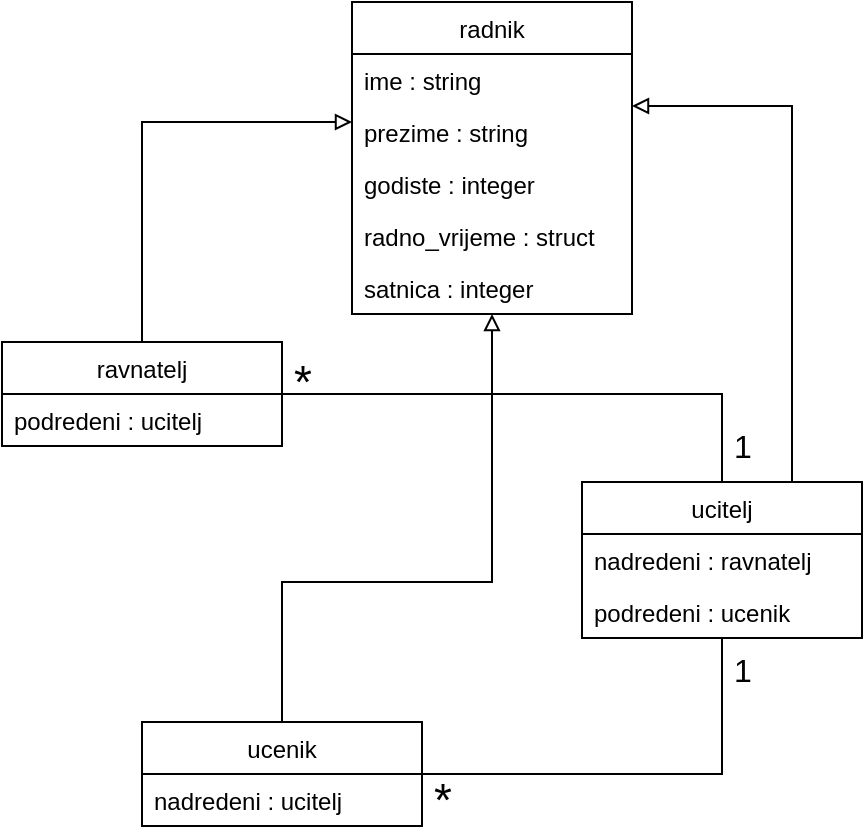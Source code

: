 <mxfile version="16.2.7" type="device"><diagram id="RAuYUqZgxfcJIoFpU2bf" name="Page-1"><mxGraphModel dx="1422" dy="800" grid="1" gridSize="10" guides="1" tooltips="1" connect="1" arrows="1" fold="1" page="1" pageScale="1" pageWidth="850" pageHeight="1100" math="0" shadow="0"><root><mxCell id="0"/><mxCell id="1" parent="0"/><mxCell id="qgAj63NUe4cir8NtTiV4-1" value="radnik" style="swimlane;fontStyle=0;childLayout=stackLayout;horizontal=1;startSize=26;fillColor=none;horizontalStack=0;resizeParent=1;resizeParentMax=0;resizeLast=0;collapsible=1;marginBottom=0;" parent="1" vertex="1"><mxGeometry x="355" y="150" width="140" height="156" as="geometry"/></mxCell><mxCell id="qgAj63NUe4cir8NtTiV4-2" value="ime : string" style="text;strokeColor=none;fillColor=none;align=left;verticalAlign=top;spacingLeft=4;spacingRight=4;overflow=hidden;rotatable=0;points=[[0,0.5],[1,0.5]];portConstraint=eastwest;" parent="qgAj63NUe4cir8NtTiV4-1" vertex="1"><mxGeometry y="26" width="140" height="26" as="geometry"/></mxCell><mxCell id="qgAj63NUe4cir8NtTiV4-3" value="prezime : string" style="text;strokeColor=none;fillColor=none;align=left;verticalAlign=top;spacingLeft=4;spacingRight=4;overflow=hidden;rotatable=0;points=[[0,0.5],[1,0.5]];portConstraint=eastwest;" parent="qgAj63NUe4cir8NtTiV4-1" vertex="1"><mxGeometry y="52" width="140" height="26" as="geometry"/></mxCell><mxCell id="qgAj63NUe4cir8NtTiV4-4" value="godiste : integer" style="text;strokeColor=none;fillColor=none;align=left;verticalAlign=top;spacingLeft=4;spacingRight=4;overflow=hidden;rotatable=0;points=[[0,0.5],[1,0.5]];portConstraint=eastwest;" parent="qgAj63NUe4cir8NtTiV4-1" vertex="1"><mxGeometry y="78" width="140" height="26" as="geometry"/></mxCell><mxCell id="C6ZpFvq8fwtneKIhYV0S-2" value="radno_vrijeme : struct" style="text;strokeColor=none;fillColor=none;align=left;verticalAlign=top;spacingLeft=4;spacingRight=4;overflow=hidden;rotatable=0;points=[[0,0.5],[1,0.5]];portConstraint=eastwest;" vertex="1" parent="qgAj63NUe4cir8NtTiV4-1"><mxGeometry y="104" width="140" height="26" as="geometry"/></mxCell><mxCell id="C6ZpFvq8fwtneKIhYV0S-3" value="satnica : integer" style="text;strokeColor=none;fillColor=none;align=left;verticalAlign=top;spacingLeft=4;spacingRight=4;overflow=hidden;rotatable=0;points=[[0,0.5],[1,0.5]];portConstraint=eastwest;" vertex="1" parent="qgAj63NUe4cir8NtTiV4-1"><mxGeometry y="130" width="140" height="26" as="geometry"/></mxCell><mxCell id="qgAj63NUe4cir8NtTiV4-22" style="edgeStyle=orthogonalEdgeStyle;rounded=0;orthogonalLoop=1;jettySize=auto;html=1;exitX=0.5;exitY=0;exitDx=0;exitDy=0;endArrow=block;endFill=0;" parent="1" source="qgAj63NUe4cir8NtTiV4-6" target="qgAj63NUe4cir8NtTiV4-1" edge="1"><mxGeometry relative="1" as="geometry"><Array as="points"><mxPoint x="250" y="210"/></Array></mxGeometry></mxCell><mxCell id="qgAj63NUe4cir8NtTiV4-6" value="ravnatelj" style="swimlane;fontStyle=0;childLayout=stackLayout;horizontal=1;startSize=26;fillColor=none;horizontalStack=0;resizeParent=1;resizeParentMax=0;resizeLast=0;collapsible=1;marginBottom=0;" parent="1" vertex="1"><mxGeometry x="180" y="320" width="140" height="52" as="geometry"/></mxCell><mxCell id="qgAj63NUe4cir8NtTiV4-7" value="podredeni : ucitelj" style="text;strokeColor=none;fillColor=none;align=left;verticalAlign=top;spacingLeft=4;spacingRight=4;overflow=hidden;rotatable=0;points=[[0,0.5],[1,0.5]];portConstraint=eastwest;" parent="qgAj63NUe4cir8NtTiV4-6" vertex="1"><mxGeometry y="26" width="140" height="26" as="geometry"/></mxCell><mxCell id="qgAj63NUe4cir8NtTiV4-20" style="edgeStyle=orthogonalEdgeStyle;rounded=0;orthogonalLoop=1;jettySize=auto;html=1;exitX=0.5;exitY=0;exitDx=0;exitDy=0;endArrow=none;endFill=0;" parent="1" source="qgAj63NUe4cir8NtTiV4-10" target="qgAj63NUe4cir8NtTiV4-6" edge="1"><mxGeometry relative="1" as="geometry"><Array as="points"><mxPoint x="540" y="346"/></Array></mxGeometry></mxCell><mxCell id="qgAj63NUe4cir8NtTiV4-25" value="1" style="edgeLabel;html=1;align=center;verticalAlign=middle;resizable=0;points=[];fontSize=16;labelBackgroundColor=none;" parent="qgAj63NUe4cir8NtTiV4-20" vertex="1" connectable="0"><mxGeometry x="-0.705" y="-1" relative="1" as="geometry"><mxPoint x="9" y="21" as="offset"/></mxGeometry></mxCell><mxCell id="qgAj63NUe4cir8NtTiV4-26" value="*" style="edgeLabel;html=1;align=center;verticalAlign=middle;resizable=0;points=[];fontSize=23;labelBackgroundColor=none;" parent="qgAj63NUe4cir8NtTiV4-20" vertex="1" connectable="0"><mxGeometry x="0.856" relative="1" as="geometry"><mxPoint x="-9" y="-6" as="offset"/></mxGeometry></mxCell><mxCell id="qgAj63NUe4cir8NtTiV4-21" style="edgeStyle=orthogonalEdgeStyle;rounded=0;orthogonalLoop=1;jettySize=auto;html=1;exitX=0.75;exitY=0;exitDx=0;exitDy=0;endArrow=block;endFill=0;" parent="1" source="qgAj63NUe4cir8NtTiV4-10" target="qgAj63NUe4cir8NtTiV4-1" edge="1"><mxGeometry relative="1" as="geometry"><Array as="points"><mxPoint x="575" y="202"/></Array></mxGeometry></mxCell><mxCell id="qgAj63NUe4cir8NtTiV4-10" value="ucitelj" style="swimlane;fontStyle=0;childLayout=stackLayout;horizontal=1;startSize=26;fillColor=none;horizontalStack=0;resizeParent=1;resizeParentMax=0;resizeLast=0;collapsible=1;marginBottom=0;" parent="1" vertex="1"><mxGeometry x="470" y="390" width="140" height="78" as="geometry"/></mxCell><mxCell id="qgAj63NUe4cir8NtTiV4-11" value="nadredeni : ravnatelj" style="text;strokeColor=none;fillColor=none;align=left;verticalAlign=top;spacingLeft=4;spacingRight=4;overflow=hidden;rotatable=0;points=[[0,0.5],[1,0.5]];portConstraint=eastwest;" parent="qgAj63NUe4cir8NtTiV4-10" vertex="1"><mxGeometry y="26" width="140" height="26" as="geometry"/></mxCell><mxCell id="qgAj63NUe4cir8NtTiV4-12" value="podredeni : ucenik" style="text;strokeColor=none;fillColor=none;align=left;verticalAlign=top;spacingLeft=4;spacingRight=4;overflow=hidden;rotatable=0;points=[[0,0.5],[1,0.5]];portConstraint=eastwest;" parent="qgAj63NUe4cir8NtTiV4-10" vertex="1"><mxGeometry y="52" width="140" height="26" as="geometry"/></mxCell><mxCell id="qgAj63NUe4cir8NtTiV4-18" style="edgeStyle=orthogonalEdgeStyle;rounded=0;orthogonalLoop=1;jettySize=auto;html=1;exitX=1;exitY=0.5;exitDx=0;exitDy=0;endArrow=none;endFill=0;" parent="1" source="qgAj63NUe4cir8NtTiV4-14" target="qgAj63NUe4cir8NtTiV4-10" edge="1"><mxGeometry relative="1" as="geometry"/></mxCell><mxCell id="qgAj63NUe4cir8NtTiV4-23" value="*" style="edgeLabel;html=1;align=center;verticalAlign=middle;resizable=0;points=[];labelBackgroundColor=none;fontSize=23;" parent="qgAj63NUe4cir8NtTiV4-18" vertex="1" connectable="0"><mxGeometry x="-0.89" y="1" relative="1" as="geometry"><mxPoint x="-2" y="14" as="offset"/></mxGeometry></mxCell><mxCell id="qgAj63NUe4cir8NtTiV4-24" value="1" style="edgeLabel;html=1;align=center;verticalAlign=middle;resizable=0;points=[];fontSize=16;labelBackgroundColor=none;" parent="qgAj63NUe4cir8NtTiV4-18" vertex="1" connectable="0"><mxGeometry x="0.853" y="1" relative="1" as="geometry"><mxPoint x="11" as="offset"/></mxGeometry></mxCell><mxCell id="qgAj63NUe4cir8NtTiV4-19" style="edgeStyle=orthogonalEdgeStyle;rounded=0;orthogonalLoop=1;jettySize=auto;html=1;exitX=0.5;exitY=0;exitDx=0;exitDy=0;endArrow=block;endFill=0;" parent="1" source="qgAj63NUe4cir8NtTiV4-14" target="qgAj63NUe4cir8NtTiV4-1" edge="1"><mxGeometry relative="1" as="geometry"><Array as="points"><mxPoint x="320" y="440"/><mxPoint x="425" y="440"/></Array></mxGeometry></mxCell><mxCell id="qgAj63NUe4cir8NtTiV4-14" value="ucenik" style="swimlane;fontStyle=0;childLayout=stackLayout;horizontal=1;startSize=26;fillColor=none;horizontalStack=0;resizeParent=1;resizeParentMax=0;resizeLast=0;collapsible=1;marginBottom=0;" parent="1" vertex="1"><mxGeometry x="250" y="510" width="140" height="52" as="geometry"/></mxCell><mxCell id="qgAj63NUe4cir8NtTiV4-15" value="nadredeni : ucitelj" style="text;strokeColor=none;fillColor=none;align=left;verticalAlign=top;spacingLeft=4;spacingRight=4;overflow=hidden;rotatable=0;points=[[0,0.5],[1,0.5]];portConstraint=eastwest;" parent="qgAj63NUe4cir8NtTiV4-14" vertex="1"><mxGeometry y="26" width="140" height="26" as="geometry"/></mxCell></root></mxGraphModel></diagram></mxfile>